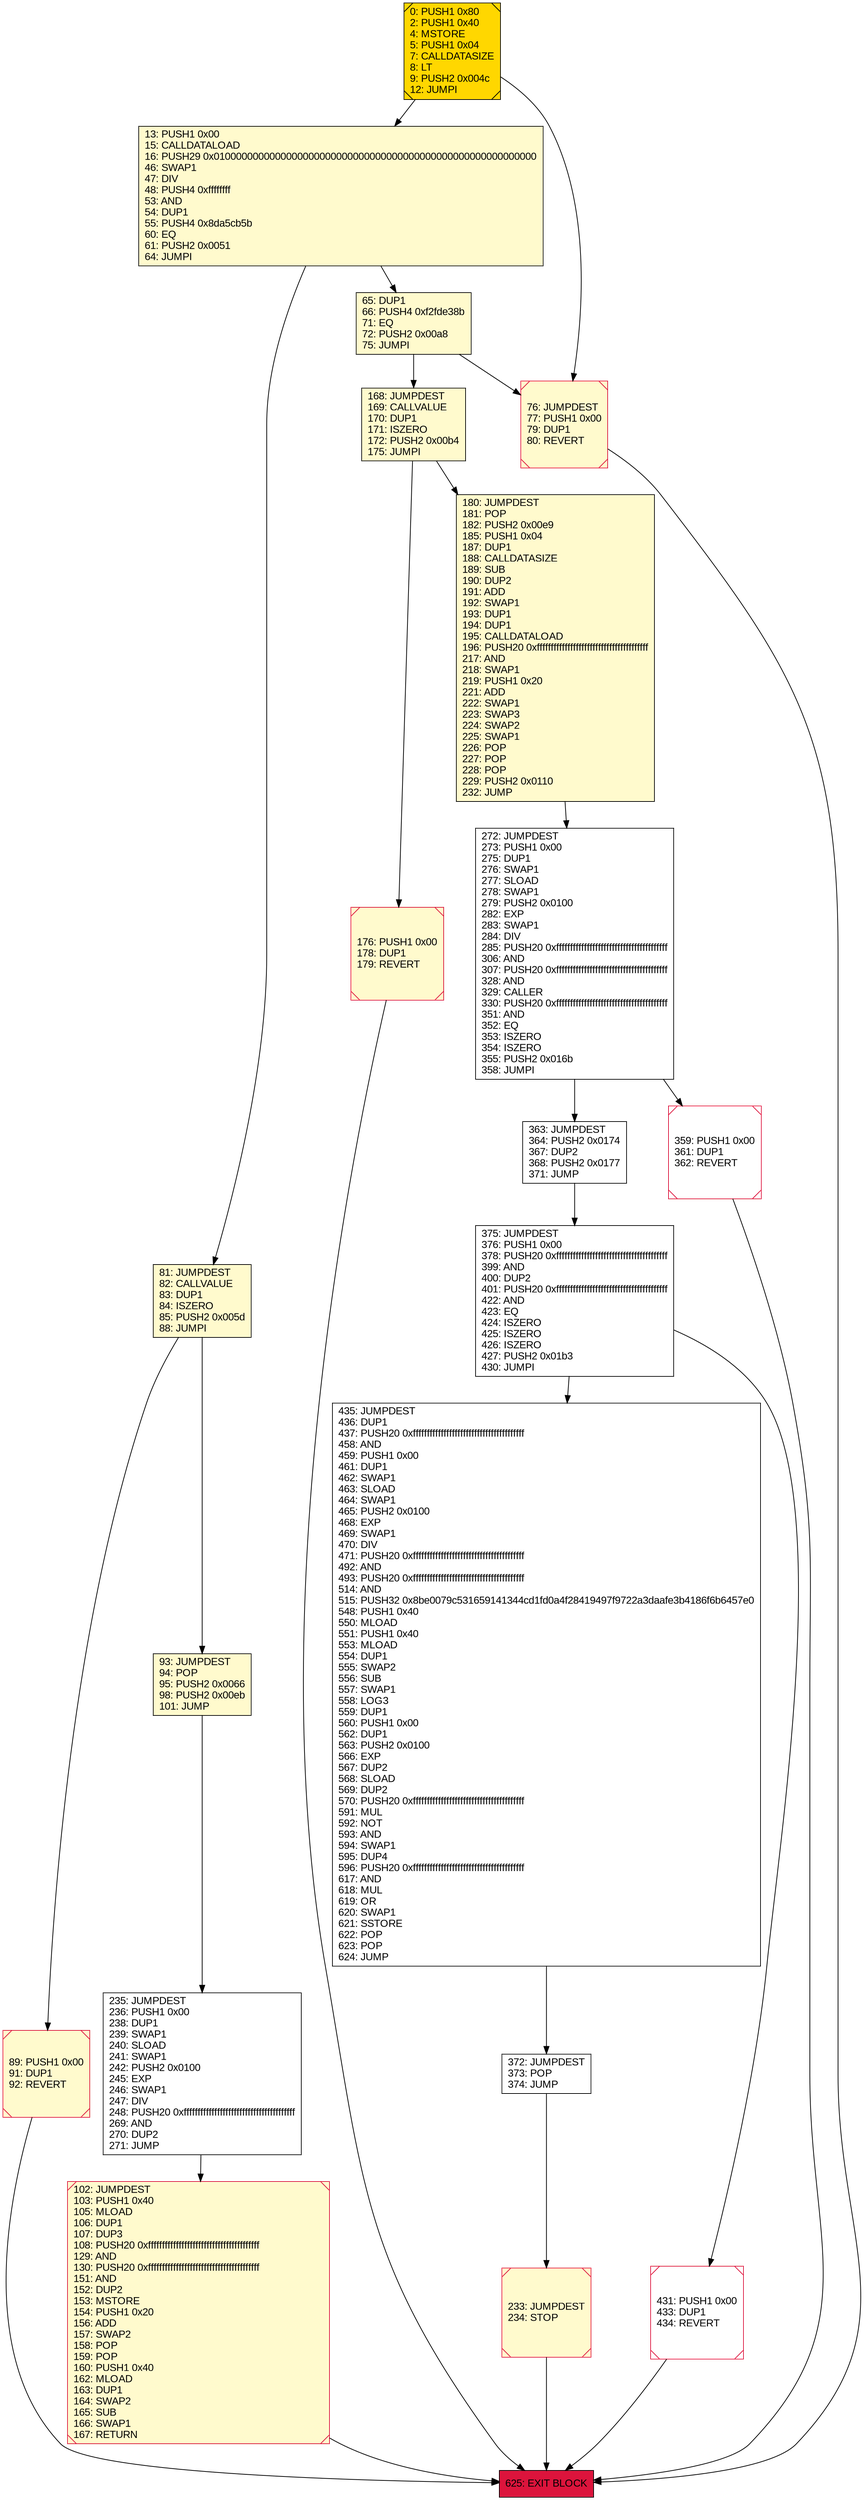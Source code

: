 digraph G {
bgcolor=transparent rankdir=UD;
node [shape=box style=filled color=black fillcolor=white fontname=arial fontcolor=black];
363 [label="363: JUMPDEST\l364: PUSH2 0x0174\l367: DUP2\l368: PUSH2 0x0177\l371: JUMP\l" ];
435 [label="435: JUMPDEST\l436: DUP1\l437: PUSH20 0xffffffffffffffffffffffffffffffffffffffff\l458: AND\l459: PUSH1 0x00\l461: DUP1\l462: SWAP1\l463: SLOAD\l464: SWAP1\l465: PUSH2 0x0100\l468: EXP\l469: SWAP1\l470: DIV\l471: PUSH20 0xffffffffffffffffffffffffffffffffffffffff\l492: AND\l493: PUSH20 0xffffffffffffffffffffffffffffffffffffffff\l514: AND\l515: PUSH32 0x8be0079c531659141344cd1fd0a4f28419497f9722a3daafe3b4186f6b6457e0\l548: PUSH1 0x40\l550: MLOAD\l551: PUSH1 0x40\l553: MLOAD\l554: DUP1\l555: SWAP2\l556: SUB\l557: SWAP1\l558: LOG3\l559: DUP1\l560: PUSH1 0x00\l562: DUP1\l563: PUSH2 0x0100\l566: EXP\l567: DUP2\l568: SLOAD\l569: DUP2\l570: PUSH20 0xffffffffffffffffffffffffffffffffffffffff\l591: MUL\l592: NOT\l593: AND\l594: SWAP1\l595: DUP4\l596: PUSH20 0xffffffffffffffffffffffffffffffffffffffff\l617: AND\l618: MUL\l619: OR\l620: SWAP1\l621: SSTORE\l622: POP\l623: POP\l624: JUMP\l" ];
359 [label="359: PUSH1 0x00\l361: DUP1\l362: REVERT\l" shape=Msquare color=crimson ];
65 [label="65: DUP1\l66: PUSH4 0xf2fde38b\l71: EQ\l72: PUSH2 0x00a8\l75: JUMPI\l" fillcolor=lemonchiffon ];
272 [label="272: JUMPDEST\l273: PUSH1 0x00\l275: DUP1\l276: SWAP1\l277: SLOAD\l278: SWAP1\l279: PUSH2 0x0100\l282: EXP\l283: SWAP1\l284: DIV\l285: PUSH20 0xffffffffffffffffffffffffffffffffffffffff\l306: AND\l307: PUSH20 0xffffffffffffffffffffffffffffffffffffffff\l328: AND\l329: CALLER\l330: PUSH20 0xffffffffffffffffffffffffffffffffffffffff\l351: AND\l352: EQ\l353: ISZERO\l354: ISZERO\l355: PUSH2 0x016b\l358: JUMPI\l" ];
13 [label="13: PUSH1 0x00\l15: CALLDATALOAD\l16: PUSH29 0x0100000000000000000000000000000000000000000000000000000000\l46: SWAP1\l47: DIV\l48: PUSH4 0xffffffff\l53: AND\l54: DUP1\l55: PUSH4 0x8da5cb5b\l60: EQ\l61: PUSH2 0x0051\l64: JUMPI\l" fillcolor=lemonchiffon ];
0 [label="0: PUSH1 0x80\l2: PUSH1 0x40\l4: MSTORE\l5: PUSH1 0x04\l7: CALLDATASIZE\l8: LT\l9: PUSH2 0x004c\l12: JUMPI\l" fillcolor=lemonchiffon shape=Msquare fillcolor=gold ];
76 [label="76: JUMPDEST\l77: PUSH1 0x00\l79: DUP1\l80: REVERT\l" fillcolor=lemonchiffon shape=Msquare color=crimson ];
81 [label="81: JUMPDEST\l82: CALLVALUE\l83: DUP1\l84: ISZERO\l85: PUSH2 0x005d\l88: JUMPI\l" fillcolor=lemonchiffon ];
431 [label="431: PUSH1 0x00\l433: DUP1\l434: REVERT\l" shape=Msquare color=crimson ];
180 [label="180: JUMPDEST\l181: POP\l182: PUSH2 0x00e9\l185: PUSH1 0x04\l187: DUP1\l188: CALLDATASIZE\l189: SUB\l190: DUP2\l191: ADD\l192: SWAP1\l193: DUP1\l194: DUP1\l195: CALLDATALOAD\l196: PUSH20 0xffffffffffffffffffffffffffffffffffffffff\l217: AND\l218: SWAP1\l219: PUSH1 0x20\l221: ADD\l222: SWAP1\l223: SWAP3\l224: SWAP2\l225: SWAP1\l226: POP\l227: POP\l228: POP\l229: PUSH2 0x0110\l232: JUMP\l" fillcolor=lemonchiffon ];
168 [label="168: JUMPDEST\l169: CALLVALUE\l170: DUP1\l171: ISZERO\l172: PUSH2 0x00b4\l175: JUMPI\l" fillcolor=lemonchiffon ];
625 [label="625: EXIT BLOCK\l" fillcolor=crimson ];
176 [label="176: PUSH1 0x00\l178: DUP1\l179: REVERT\l" fillcolor=lemonchiffon shape=Msquare color=crimson ];
372 [label="372: JUMPDEST\l373: POP\l374: JUMP\l" ];
102 [label="102: JUMPDEST\l103: PUSH1 0x40\l105: MLOAD\l106: DUP1\l107: DUP3\l108: PUSH20 0xffffffffffffffffffffffffffffffffffffffff\l129: AND\l130: PUSH20 0xffffffffffffffffffffffffffffffffffffffff\l151: AND\l152: DUP2\l153: MSTORE\l154: PUSH1 0x20\l156: ADD\l157: SWAP2\l158: POP\l159: POP\l160: PUSH1 0x40\l162: MLOAD\l163: DUP1\l164: SWAP2\l165: SUB\l166: SWAP1\l167: RETURN\l" fillcolor=lemonchiffon shape=Msquare color=crimson ];
89 [label="89: PUSH1 0x00\l91: DUP1\l92: REVERT\l" fillcolor=lemonchiffon shape=Msquare color=crimson ];
93 [label="93: JUMPDEST\l94: POP\l95: PUSH2 0x0066\l98: PUSH2 0x00eb\l101: JUMP\l" fillcolor=lemonchiffon ];
375 [label="375: JUMPDEST\l376: PUSH1 0x00\l378: PUSH20 0xffffffffffffffffffffffffffffffffffffffff\l399: AND\l400: DUP2\l401: PUSH20 0xffffffffffffffffffffffffffffffffffffffff\l422: AND\l423: EQ\l424: ISZERO\l425: ISZERO\l426: ISZERO\l427: PUSH2 0x01b3\l430: JUMPI\l" ];
235 [label="235: JUMPDEST\l236: PUSH1 0x00\l238: DUP1\l239: SWAP1\l240: SLOAD\l241: SWAP1\l242: PUSH2 0x0100\l245: EXP\l246: SWAP1\l247: DIV\l248: PUSH20 0xffffffffffffffffffffffffffffffffffffffff\l269: AND\l270: DUP2\l271: JUMP\l" ];
233 [label="233: JUMPDEST\l234: STOP\l" fillcolor=lemonchiffon shape=Msquare color=crimson ];
168 -> 176;
168 -> 180;
13 -> 81;
102 -> 625;
93 -> 235;
89 -> 625;
233 -> 625;
435 -> 372;
81 -> 93;
375 -> 431;
363 -> 375;
375 -> 435;
0 -> 76;
176 -> 625;
0 -> 13;
272 -> 359;
272 -> 363;
235 -> 102;
65 -> 76;
372 -> 233;
13 -> 65;
81 -> 89;
65 -> 168;
180 -> 272;
359 -> 625;
76 -> 625;
431 -> 625;
}